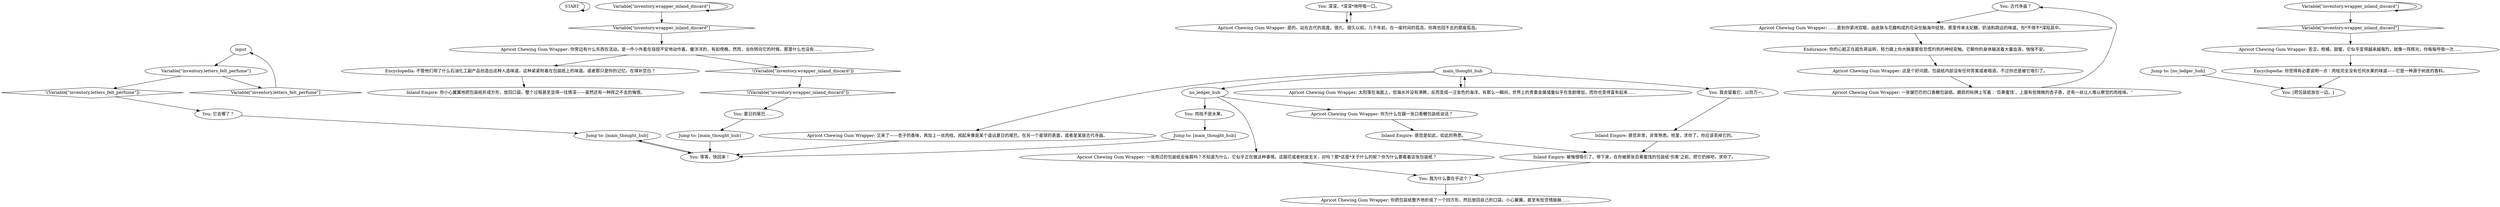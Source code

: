 # INVENTORY / GUM WRAPPER
# the chewing gum wrapper you can interact with whether you've messed with the ledger or not
# ==================================================
digraph G {
	  0 [label="START"];
	  1 [label="input"];
	  2 [label="Apricot Chewing Gum Wrapper: 又来了——杏子的香味，再加上一丝肉桂。闻起来像是某个遥远夏日的尾巴。在另一个星球的表面，或者是某座古代寺庙。"];
	  3 [label="You: 深深，*深深*地呼吸一口。"];
	  4 [label="Jump to: [main_thought_hub]"];
	  5 [label="Apricot Chewing Gum Wrapper: 太阳落在海面上，但海水并没有沸腾，反而变成一汪金色的海洋。有那么一瞬间，世界上的贵重金属储量似乎在急剧增加，而你也变得富有起来……"];
	  6 [label="You: 古代寺庙？"];
	  7 [label="Encyclopedia: 你觉得有必要说明一点：肉桂完全没有任何水果的味道——它是一种源于树皮的香料。"];
	  8 [label="Encyclopedia: 不管他们用了什么石油化工副产品创造出这种人造味道，这种紧紧附着在包装纸上的味道。或者那只是你的记忆，在填补空白？"];
	  9 [label="You: 等等，快回来！"];
	  10 [label="main_thought_hub"];
	  11 [label="Apricot Chewing Gum Wrapper: 你旁边有什么东西在活动。是一件小外套在扭捏不安地动作着。暖洋洋的，有如傍晚。然而，当你转向它的时候，那里什么也没有……"];
	  12 [label="Inland Empire: 你小心翼翼地把包装纸折成方形，放回口袋。整个过程甚至显得一往情深——虽然还有一种挥之不去的悔恨。"];
	  13 [label="Apricot Chewing Gum Wrapper: ……直到你紧闭双眼，由皮肤与花瓣构成的花朵在脑海中绽放。那里传来太妃糖，奶油和疏远的味道。你*不得不*深陷其中。"];
	  14 [label="Apricot Chewing Gum Wrapper: 是的。站在古代的高度。很久、很久以前。几千年前。在一座时间的孤岛，你再也回不去的那座孤岛。"];
	  15 [label="Apricot Chewing Gum Wrapper: 苦涩，柑橘，甜蜜，它似乎变得越来越强烈，就像一阵辉光，你每每呼吸一次……"];
	  16 [label="Inland Empire: 感觉非常，非常熟悉。哈里，求你了。你应该丢掉它的。"];
	  17 [label="Variable[\"inventory.wrapper_inland_discard\"]"];
	  18 [label="Variable[\"inventory.wrapper_inland_discard\"]", shape=diamond];
	  19 [label="!(Variable[\"inventory.wrapper_inland_discard\"])", shape=diamond];
	  20 [label="Inland Empire: 感觉是如此，如此的熟悉。"];
	  21 [label="Jump to: [main_thought_hub]"];
	  22 [label="Apricot Chewing Gum Wrapper: 你为什么在跟一张口香糖包装纸说话？"];
	  23 [label="You: 我会留着它，以防万一。"];
	  24 [label="You: [把包装纸放在一边。]"];
	  25 [label="no_ledger_hub"];
	  26 [label="You: 夏日的尾巴……"];
	  27 [label="Apricot Chewing Gum Wrapper: 你把包装纸整齐地折成了一个四方形，然后放回自己的口袋。小心翼翼。甚至有些含情脉脉……"];
	  28 [label="Apricot Chewing Gum Wrapper: 这是个好问题。包装纸内部没有任何答案或者暗语。不过你还是被它吸引了。"];
	  29 [label="Variable[\"inventory.wrapper_inland_discard\"]"];
	  30 [label="Variable[\"inventory.wrapper_inland_discard\"]", shape=diamond];
	  31 [label="!(Variable[\"inventory.wrapper_inland_discard\"])", shape=diamond];
	  32 [label="You: 它去哪了？"];
	  33 [label="Apricot Chewing Gum Wrapper: 一张皱巴巴的口香糖包装纸。磨损的标牌上写着：‘百果蜜饯’。上面有些微微的杏子香，还有一丝让人难以察觉的肉桂味。”"];
	  34 [label="Inland Empire: 被悔恨吸引了。停下来，在你被那张百果蜜饯的包装纸‘伤害’之前，把它扔掉吧，求你了。"];
	  35 [label="Jump to: [main_thought_hub]"];
	  36 [label="Apricot Chewing Gum Wrapper: 一张用过的包装纸会耸肩吗？不知道为什么，它似乎正在做这种事情。这跟花或者树皮无关，对吗？那*这是*关于什么的呢？你为什么要看着这张包装纸？"];
	  37 [label="You: 我为什么要在乎这个？"];
	  38 [label="Jump to: [no_ledger_hub]"];
	  39 [label="Endurance: 你的心脏正在超负荷运转，努力跟上你大脑里那些恐慌灼热的神经突触。它朝你的身体输送着大量血液，惴惴不安。"];
	  40 [label="Variable[\"inventory.letters_felt_perfume\"]"];
	  41 [label="Variable[\"inventory.letters_felt_perfume\"]", shape=diamond];
	  42 [label="!(Variable[\"inventory.letters_felt_perfume\"])", shape=diamond];
	  43 [label="You: 肉桂不是水果。"];
	  0 -> 0
	  1 -> 40
	  2 -> 9
	  3 -> 14
	  4 -> 9
	  5 -> 10
	  6 -> 13
	  7 -> 24
	  8 -> 12
	  9 -> 21
	  10 -> 25
	  10 -> 2
	  10 -> 5
	  10 -> 23
	  11 -> 8
	  11 -> 31
	  13 -> 39
	  14 -> 3
	  15 -> 7
	  16 -> 34
	  17 -> 17
	  17 -> 18
	  18 -> 11
	  19 -> 26
	  20 -> 34
	  21 -> 9
	  22 -> 20
	  23 -> 16
	  25 -> 43
	  25 -> 36
	  25 -> 22
	  26 -> 4
	  28 -> 33
	  29 -> 29
	  29 -> 30
	  30 -> 15
	  31 -> 19
	  32 -> 21
	  33 -> 6
	  34 -> 37
	  35 -> 9
	  36 -> 37
	  37 -> 27
	  38 -> 24
	  39 -> 28
	  40 -> 41
	  40 -> 42
	  41 -> 1
	  42 -> 32
	  43 -> 35
}

